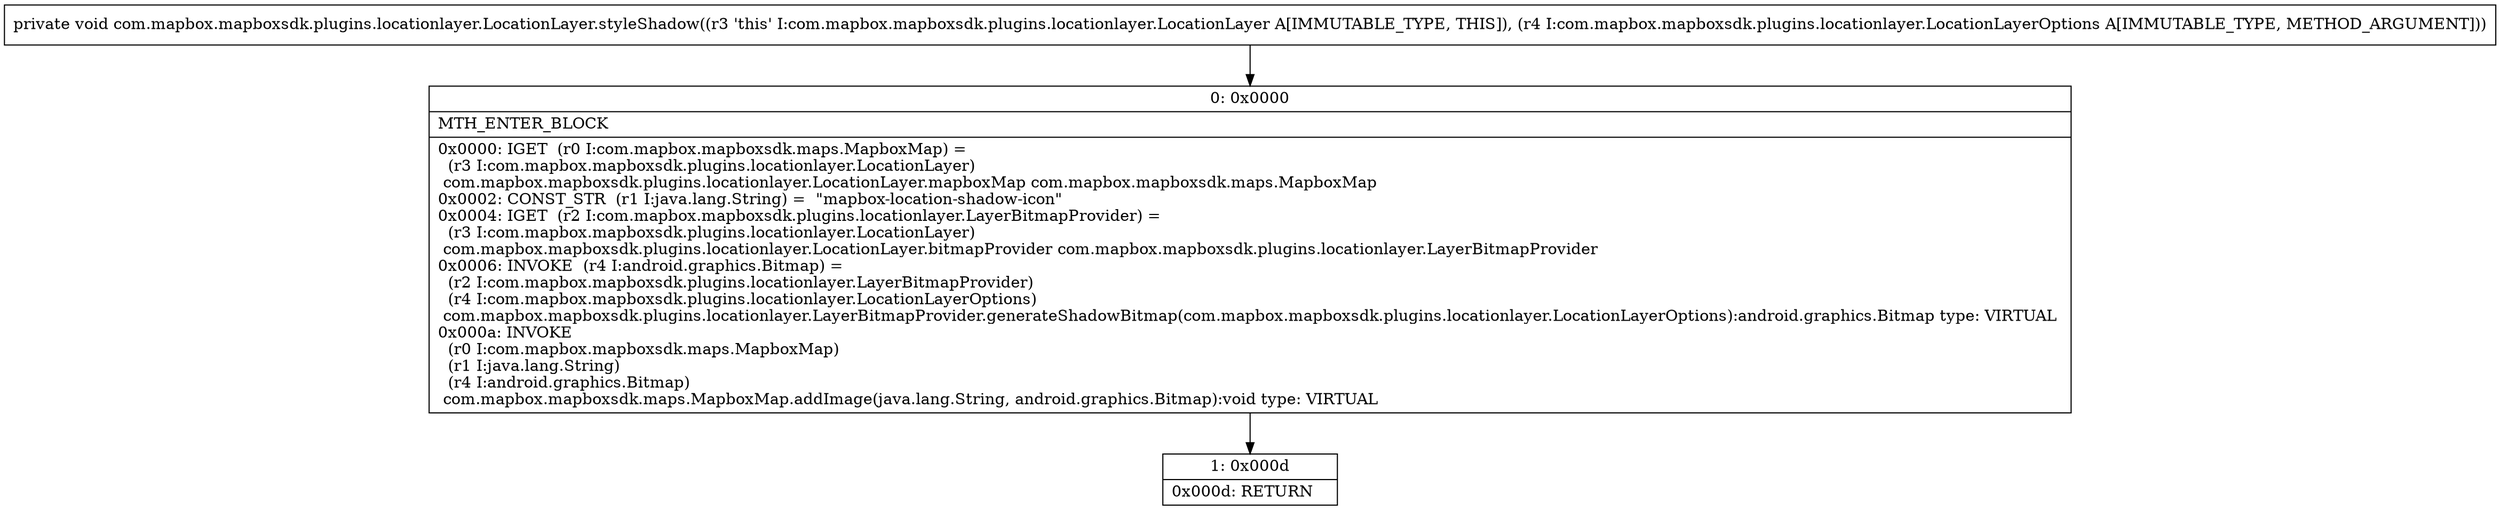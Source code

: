 digraph "CFG forcom.mapbox.mapboxsdk.plugins.locationlayer.LocationLayer.styleShadow(Lcom\/mapbox\/mapboxsdk\/plugins\/locationlayer\/LocationLayerOptions;)V" {
Node_0 [shape=record,label="{0\:\ 0x0000|MTH_ENTER_BLOCK\l|0x0000: IGET  (r0 I:com.mapbox.mapboxsdk.maps.MapboxMap) = \l  (r3 I:com.mapbox.mapboxsdk.plugins.locationlayer.LocationLayer)\l com.mapbox.mapboxsdk.plugins.locationlayer.LocationLayer.mapboxMap com.mapbox.mapboxsdk.maps.MapboxMap \l0x0002: CONST_STR  (r1 I:java.lang.String) =  \"mapbox\-location\-shadow\-icon\" \l0x0004: IGET  (r2 I:com.mapbox.mapboxsdk.plugins.locationlayer.LayerBitmapProvider) = \l  (r3 I:com.mapbox.mapboxsdk.plugins.locationlayer.LocationLayer)\l com.mapbox.mapboxsdk.plugins.locationlayer.LocationLayer.bitmapProvider com.mapbox.mapboxsdk.plugins.locationlayer.LayerBitmapProvider \l0x0006: INVOKE  (r4 I:android.graphics.Bitmap) = \l  (r2 I:com.mapbox.mapboxsdk.plugins.locationlayer.LayerBitmapProvider)\l  (r4 I:com.mapbox.mapboxsdk.plugins.locationlayer.LocationLayerOptions)\l com.mapbox.mapboxsdk.plugins.locationlayer.LayerBitmapProvider.generateShadowBitmap(com.mapbox.mapboxsdk.plugins.locationlayer.LocationLayerOptions):android.graphics.Bitmap type: VIRTUAL \l0x000a: INVOKE  \l  (r0 I:com.mapbox.mapboxsdk.maps.MapboxMap)\l  (r1 I:java.lang.String)\l  (r4 I:android.graphics.Bitmap)\l com.mapbox.mapboxsdk.maps.MapboxMap.addImage(java.lang.String, android.graphics.Bitmap):void type: VIRTUAL \l}"];
Node_1 [shape=record,label="{1\:\ 0x000d|0x000d: RETURN   \l}"];
MethodNode[shape=record,label="{private void com.mapbox.mapboxsdk.plugins.locationlayer.LocationLayer.styleShadow((r3 'this' I:com.mapbox.mapboxsdk.plugins.locationlayer.LocationLayer A[IMMUTABLE_TYPE, THIS]), (r4 I:com.mapbox.mapboxsdk.plugins.locationlayer.LocationLayerOptions A[IMMUTABLE_TYPE, METHOD_ARGUMENT])) }"];
MethodNode -> Node_0;
Node_0 -> Node_1;
}

